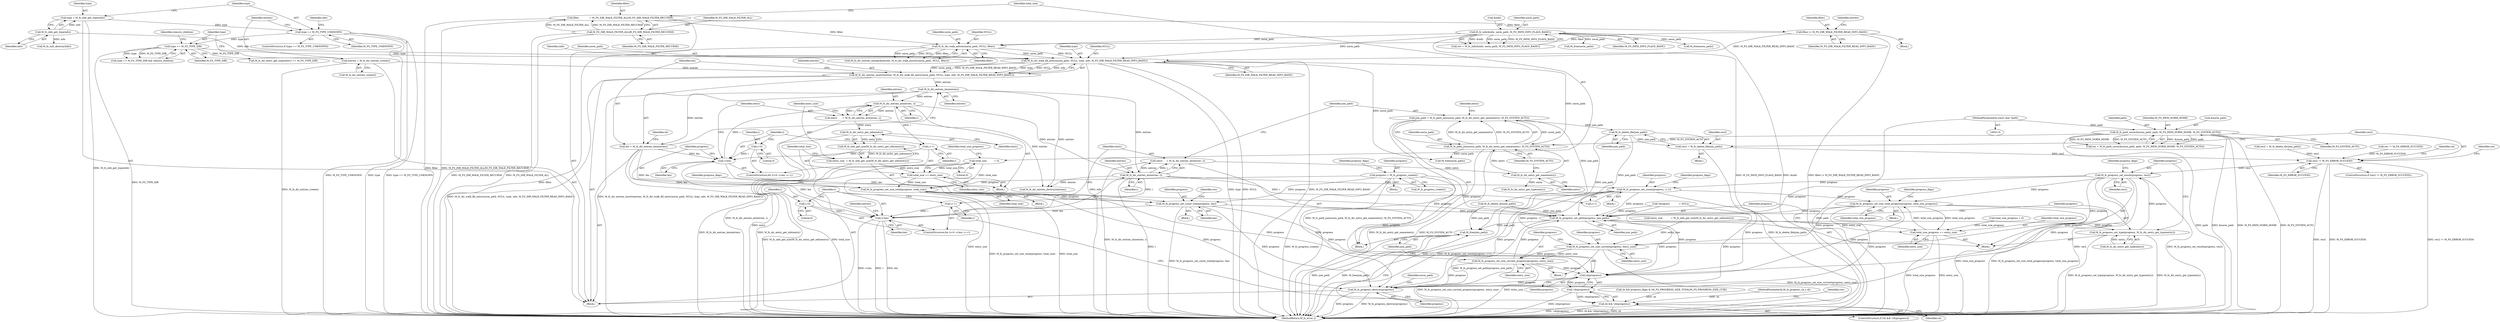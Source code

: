 digraph "0_mstdlib_db124b8f607dd0a40a9aef2d4d468fad433522a7_2@API" {
"1000327" [label="(Call,M_fs_delete_file(join_path))"];
"1000306" [label="(Call,join_path = M_fs_path_join(norm_path, M_fs_dir_entry_get_name(entry), M_FS_SYSTEM_AUTO))"];
"1000308" [label="(Call,M_fs_path_join(norm_path, M_fs_dir_entry_get_name(entry), M_FS_SYSTEM_AUTO))"];
"1000233" [label="(Call,M_fs_dir_walk_fill_entry(norm_path, NULL, type, info, M_FS_DIR_WALK_FILTER_READ_INFO_BASIC))"];
"1000227" [label="(Call,M_fs_dir_walk_entries(norm_path, NULL, filter))"];
"1000173" [label="(Call,M_fs_info(&info, norm_path, M_FS_PATH_INFO_FLAGS_BASIC))"];
"1000221" [label="(Call,filter |= M_FS_DIR_WALK_FILTER_READ_INFO_BASIC)"];
"1000135" [label="(Call,filter              = M_FS_DIR_WALK_FILTER_ALL|M_FS_DIR_WALK_FILTER_RECURSE)"];
"1000137" [label="(Call,M_FS_DIR_WALK_FILTER_ALL|M_FS_DIR_WALK_FILTER_RECURSE)"];
"1000207" [label="(Call,type == M_FS_TYPE_DIR)"];
"1000192" [label="(Call,type == M_FS_TYPE_UNKNOWN)"];
"1000187" [label="(Call,type = M_fs_info_get_type(info))"];
"1000189" [label="(Call,M_fs_info_get_type(info))"];
"1000310" [label="(Call,M_fs_dir_entry_get_name(entry))"];
"1000301" [label="(Call,entry     = M_fs_dir_entries_at(entries, i))"];
"1000303" [label="(Call,M_fs_dir_entries_at(entries, i))"];
"1000266" [label="(Call,M_fs_dir_entries_at(entries, i))"];
"1000241" [label="(Call,M_fs_dir_entries_len(entries))"];
"1000231" [label="(Call,M_fs_dir_entries_insert(entries, M_fs_dir_walk_fill_entry(norm_path, NULL, type, info, M_FS_DIR_WALK_FILTER_READ_INFO_BASIC)))"];
"1000202" [label="(Call,entries = M_fs_dir_entries_create())"];
"1000258" [label="(Call,i<len)"];
"1000261" [label="(Call,i++)"];
"1000255" [label="(Call,i=0)"];
"1000239" [label="(Call,len = M_fs_dir_entries_len(entries))"];
"1000295" [label="(Call,i<len)"];
"1000292" [label="(Call,i=0)"];
"1000298" [label="(Call,i++)"];
"1000285" [label="(Call,M_fs_progress_set_count_total(progress, len))"];
"1000277" [label="(Call,M_fs_progress_set_size_total(progress, total_size))"];
"1000246" [label="(Call,progress = M_fs_progress_create())"];
"1000274" [label="(Call,total_size += entry_size)"];
"1000269" [label="(Call,entry_size  = M_fs_info_get_size(M_fs_dir_entry_get_info(entry)))"];
"1000271" [label="(Call,M_fs_info_get_size(M_fs_dir_entry_get_info(entry)))"];
"1000272" [label="(Call,M_fs_dir_entry_get_info(entry))"];
"1000264" [label="(Call,entry       = M_fs_dir_entries_at(entries, i))"];
"1000146" [label="(Call,total_size          = 0)"];
"1000156" [label="(Call,M_fs_path_norm(&norm_path, path, M_FS_PATH_NORM_HOME, M_FS_SYSTEM_AUTO))"];
"1000120" [label="(MethodParameterIn,const char *path)"];
"1000325" [label="(Call,res2 = M_fs_delete_file(join_path))"];
"1000330" [label="(Call,res2 != M_FS_ERROR_SUCCESS)"];
"1000355" [label="(Call,M_fs_progress_set_result(progress, res2))"];
"1000348" [label="(Call,M_fs_progress_set_path(progress, join_path))"];
"1000351" [label="(Call,M_fs_progress_set_type(progress, M_fs_dir_entry_get_type(entry)))"];
"1000387" [label="(Call,M_free(join_path))"];
"1000363" [label="(Call,M_fs_progress_set_count(progress, i+1))"];
"1000373" [label="(Call,M_fs_progress_set_size_total_progess(progress, total_size_progress))"];
"1000345" [label="(Call,total_size_progress += entry_size)"];
"1000381" [label="(Call,M_fs_progress_set_size_current(progress, entry_size))"];
"1000384" [label="(Call,M_fs_progress_set_size_current_progress(progress, entry_size))"];
"1000393" [label="(Call,cb(progress))"];
"1000392" [label="(Call,!cb(progress))"];
"1000390" [label="(Call,cb && !cb(progress))"];
"1000402" [label="(Call,M_fs_progress_destroy(progress))"];
"1000135" [label="(Call,filter              = M_FS_DIR_WALK_FILTER_ALL|M_FS_DIR_WALK_FILTER_RECURSE)"];
"1000263" [label="(Block,)"];
"1000274" [label="(Call,total_size += entry_size)"];
"1000150" [label="(Call,total_size_progress = 0)"];
"1000357" [label="(Identifier,res2)"];
"1000156" [label="(Call,M_fs_path_norm(&norm_path, path, M_FS_PATH_NORM_HOME, M_FS_SYSTEM_AUTO))"];
"1000245" [label="(Block,)"];
"1000191" [label="(ControlStructure,if (type == M_FS_TYPE_UNKNOWN))"];
"1000272" [label="(Call,M_fs_dir_entry_get_info(entry))"];
"1000393" [label="(Call,cb(progress))"];
"1000161" [label="(Identifier,M_FS_SYSTEM_AUTO)"];
"1000384" [label="(Call,M_fs_progress_set_size_current_progress(progress, entry_size))"];
"1000378" [label="(Identifier,progress_flags)"];
"1000392" [label="(Call,!cb(progress))"];
"1000257" [label="(Literal,0)"];
"1000303" [label="(Call,M_fs_dir_entries_at(entries, i))"];
"1000213" [label="(Call,cb && progress_flags & (M_FS_PROGRESS_SIZE_TOTAL|M_FS_PROGRESS_SIZE_CUR))"];
"1000176" [label="(Identifier,norm_path)"];
"1000360" [label="(Identifier,progress_flags)"];
"1000232" [label="(Identifier,entries)"];
"1000266" [label="(Call,M_fs_dir_entries_at(entries, i))"];
"1000179" [label="(Call,res != M_FS_ERROR_SUCCESS)"];
"1000394" [label="(Identifier,progress)"];
"1000297" [label="(Identifier,len)"];
"1000192" [label="(Call,type == M_FS_TYPE_UNKNOWN)"];
"1000229" [label="(Identifier,NULL)"];
"1000291" [label="(ControlStructure,for (i=0; i<len; i++))"];
"1000292" [label="(Call,i=0)"];
"1000275" [label="(Identifier,total_size)"];
"1000154" [label="(Call,res = M_fs_path_norm(&norm_path, path, M_FS_PATH_NORM_HOME, M_FS_SYSTEM_AUTO))"];
"1000254" [label="(ControlStructure,for (i=0; i<len; i++))"];
"1000345" [label="(Call,total_size_progress += entry_size)"];
"1000196" [label="(Call,M_fs_info_destroy(info))"];
"1000304" [label="(Identifier,entries)"];
"1000391" [label="(Identifier,cb)"];
"1000390" [label="(Call,cb && !cb(progress))"];
"1000239" [label="(Call,len = M_fs_dir_entries_len(entries))"];
"1000312" [label="(Identifier,M_FS_SYSTEM_AUTO)"];
"1000230" [label="(Identifier,filter)"];
"1000282" [label="(Identifier,progress_flags)"];
"1000270" [label="(Identifier,entry_size)"];
"1000278" [label="(Identifier,progress)"];
"1000222" [label="(Identifier,filter)"];
"1000349" [label="(Identifier,progress)"];
"1000327" [label="(Call,M_fs_delete_file(join_path))"];
"1000147" [label="(Identifier,total_size)"];
"1000183" [label="(Call,M_free(norm_path))"];
"1000356" [label="(Identifier,progress)"];
"1000380" [label="(Block,)"];
"1000228" [label="(Identifier,norm_path)"];
"1000306" [label="(Call,join_path = M_fs_path_join(norm_path, M_fs_dir_entry_get_name(entry), M_FS_SYSTEM_AUTO))"];
"1000293" [label="(Identifier,i)"];
"1000300" [label="(Block,)"];
"1000374" [label="(Identifier,progress)"];
"1000382" [label="(Identifier,progress)"];
"1000340" [label="(Call,entry_size           = M_fs_info_get_size(M_fs_dir_entry_get_info(entry)))"];
"1000373" [label="(Call,M_fs_progress_set_size_total_progess(progress, total_size_progress))"];
"1000261" [label="(Call,i++)"];
"1000294" [label="(Literal,0)"];
"1000177" [label="(Identifier,M_FS_PATH_INFO_FLAGS_BASIC)"];
"1000328" [label="(Identifier,join_path)"];
"1000277" [label="(Call,M_fs_progress_set_size_total(progress, total_size))"];
"1000286" [label="(Identifier,progress)"];
"1000203" [label="(Identifier,entries)"];
"1000148" [label="(Literal,0)"];
"1000339" [label="(Block,)"];
"1000236" [label="(Identifier,type)"];
"1000309" [label="(Identifier,norm_path)"];
"1000299" [label="(Identifier,i)"];
"1000364" [label="(Identifier,progress)"];
"1000329" [label="(ControlStructure,if (res2 != M_FS_ERROR_SUCCESS))"];
"1000131" [label="(Call,*progress            = NULL)"];
"1000174" [label="(Call,&info)"];
"1000363" [label="(Call,M_fs_progress_set_count(progress, i+1))"];
"1000260" [label="(Identifier,len)"];
"1000350" [label="(Identifier,join_path)"];
"1000307" [label="(Identifier,join_path)"];
"1000190" [label="(Identifier,info)"];
"1000381" [label="(Call,M_fs_progress_set_size_current(progress, entry_size))"];
"1000385" [label="(Identifier,progress)"];
"1000346" [label="(Identifier,total_size_progress)"];
"1000233" [label="(Call,M_fs_dir_walk_fill_entry(norm_path, NULL, type, info, M_FS_DIR_WALK_FILTER_READ_INFO_BASIC))"];
"1000284" [label="(Block,)"];
"1000375" [label="(Identifier,total_size_progress)"];
"1000151" [label="(Identifier,total_size_progress)"];
"1000287" [label="(Identifier,len)"];
"1000259" [label="(Identifier,i)"];
"1000221" [label="(Call,filter |= M_FS_DIR_WALK_FILTER_READ_INFO_BASIC)"];
"1000139" [label="(Identifier,M_FS_DIR_WALK_FILTER_RECURSE)"];
"1000207" [label="(Call,type == M_FS_TYPE_DIR)"];
"1000235" [label="(Identifier,NULL)"];
"1000244" [label="(Identifier,cb)"];
"1000237" [label="(Identifier,info)"];
"1000267" [label="(Identifier,entries)"];
"1000332" [label="(Identifier,M_FS_ERROR_SUCCESS)"];
"1000298" [label="(Call,i++)"];
"1000231" [label="(Call,M_fs_dir_entries_insert(entries, M_fs_dir_walk_fill_entry(norm_path, NULL, type, info, M_FS_DIR_WALK_FILTER_READ_INFO_BASIC)))"];
"1000387" [label="(Call,M_free(join_path))"];
"1000251" [label="(Identifier,progress_flags)"];
"1000160" [label="(Identifier,M_FS_PATH_NORM_HOME)"];
"1000268" [label="(Identifier,i)"];
"1000240" [label="(Identifier,len)"];
"1000224" [label="(Call,M_fs_dir_entries_merge(&entries, M_fs_dir_walk_entries(norm_path, NULL, filter)))"];
"1000157" [label="(Call,&norm_path)"];
"1000401" [label="(Identifier,entries)"];
"1000324" [label="(Block,)"];
"1000403" [label="(Identifier,progress)"];
"1000138" [label="(Identifier,M_FS_DIR_WALK_FILTER_ALL)"];
"1000295" [label="(Call,i<len)"];
"1000352" [label="(Identifier,progress)"];
"1000370" [label="(Identifier,progress_flags)"];
"1000302" [label="(Identifier,entry)"];
"1000311" [label="(Identifier,entry)"];
"1000187" [label="(Call,type = M_fs_info_get_type(info))"];
"1000315" [label="(Call,M_fs_dir_entry_get_type(entry))"];
"1000279" [label="(Identifier,total_size)"];
"1000122" [label="(MethodParameterIn,M_fs_progress_cb_t cb)"];
"1000189" [label="(Call,M_fs_info_get_type(info))"];
"1000247" [label="(Identifier,progress)"];
"1000136" [label="(Identifier,filter)"];
"1000209" [label="(Identifier,M_FS_TYPE_DIR)"];
"1000256" [label="(Identifier,i)"];
"1000296" [label="(Identifier,i)"];
"1000188" [label="(Identifier,type)"];
"1000314" [label="(Call,M_fs_dir_entry_get_type(entry) == M_FS_TYPE_DIR)"];
"1000264" [label="(Call,entry       = M_fs_dir_entries_at(entries, i))"];
"1000330" [label="(Call,res2 != M_FS_ERROR_SUCCESS)"];
"1000338" [label="(Identifier,cb)"];
"1000348" [label="(Call,M_fs_progress_set_path(progress, join_path))"];
"1000206" [label="(Call,type == M_FS_TYPE_DIR && remove_children)"];
"1000159" [label="(Identifier,path)"];
"1000310" [label="(Call,M_fs_dir_entry_get_name(entry))"];
"1000220" [label="(Block,)"];
"1000325" [label="(Call,res2 = M_fs_delete_file(join_path))"];
"1000223" [label="(Identifier,M_FS_DIR_WALK_FILTER_READ_INFO_BASIC)"];
"1000253" [label="(Block,)"];
"1000120" [label="(MethodParameterIn,const char *path)"];
"1000137" [label="(Call,M_FS_DIR_WALK_FILTER_ALL|M_FS_DIR_WALK_FILTER_RECURSE)"];
"1000351" [label="(Call,M_fs_progress_set_type(progress, M_fs_dir_entry_get_type(entry)))"];
"1000234" [label="(Identifier,norm_path)"];
"1000124" [label="(Block,)"];
"1000202" [label="(Call,entries = M_fs_dir_entries_create())"];
"1000248" [label="(Call,M_fs_progress_create())"];
"1000388" [label="(Identifier,join_path)"];
"1000246" [label="(Call,progress = M_fs_progress_create())"];
"1000198" [label="(Call,M_free(norm_path))"];
"1000197" [label="(Identifier,info)"];
"1000269" [label="(Call,entry_size  = M_fs_info_get_size(M_fs_dir_entry_get_info(entry)))"];
"1000273" [label="(Identifier,entry)"];
"1000397" [label="(Identifier,res)"];
"1000146" [label="(Call,total_size          = 0)"];
"1000326" [label="(Identifier,res2)"];
"1000331" [label="(Identifier,res2)"];
"1000386" [label="(Identifier,entry_size)"];
"1000265" [label="(Identifier,entry)"];
"1000365" [label="(Call,i+1)"];
"1000194" [label="(Identifier,M_FS_TYPE_UNKNOWN)"];
"1000271" [label="(Call,M_fs_info_get_size(M_fs_dir_entry_get_info(entry)))"];
"1000204" [label="(Call,M_fs_dir_entries_create())"];
"1000402" [label="(Call,M_fs_progress_destroy(progress))"];
"1000242" [label="(Identifier,entries)"];
"1000383" [label="(Identifier,entry_size)"];
"1000262" [label="(Identifier,i)"];
"1000210" [label="(Identifier,remove_children)"];
"1000258" [label="(Call,i<len)"];
"1000389" [label="(ControlStructure,if (cb && !cb(progress)))"];
"1000305" [label="(Identifier,i)"];
"1000289" [label="(Identifier,res)"];
"1000372" [label="(Block,)"];
"1000404" [label="(Call,M_free(norm_path))"];
"1000173" [label="(Call,M_fs_info(&info, norm_path, M_FS_PATH_INFO_FLAGS_BASIC))"];
"1000301" [label="(Call,entry     = M_fs_dir_entries_at(entries, i))"];
"1000241" [label="(Call,M_fs_dir_entries_len(entries))"];
"1000208" [label="(Identifier,type)"];
"1000238" [label="(Identifier,M_FS_DIR_WALK_FILTER_READ_INFO_BASIC)"];
"1000308" [label="(Call,M_fs_path_join(norm_path, M_fs_dir_entry_get_name(entry), M_FS_SYSTEM_AUTO))"];
"1000408" [label="(MethodReturn,M_fs_error_t)"];
"1000227" [label="(Call,M_fs_dir_walk_entries(norm_path, NULL, filter))"];
"1000400" [label="(Call,M_fs_dir_entries_destroy(entries))"];
"1000335" [label="(Identifier,res)"];
"1000355" [label="(Call,M_fs_progress_set_result(progress, res2))"];
"1000347" [label="(Identifier,entry_size)"];
"1000193" [label="(Identifier,type)"];
"1000316" [label="(Identifier,entry)"];
"1000321" [label="(Call,M_fs_delete_dir(join_path))"];
"1000285" [label="(Call,M_fs_progress_set_count_total(progress, len))"];
"1000319" [label="(Call,res2 = M_fs_delete_dir(join_path))"];
"1000353" [label="(Call,M_fs_dir_entry_get_type(entry))"];
"1000276" [label="(Identifier,entry_size)"];
"1000226" [label="(Identifier,entries)"];
"1000171" [label="(Call,res = M_fs_info(&info, norm_path, M_FS_PATH_INFO_FLAGS_BASIC))"];
"1000362" [label="(Block,)"];
"1000255" [label="(Call,i=0)"];
"1000405" [label="(Identifier,norm_path)"];
"1000327" -> "1000325"  [label="AST: "];
"1000327" -> "1000328"  [label="CFG: "];
"1000328" -> "1000327"  [label="AST: "];
"1000325" -> "1000327"  [label="CFG: "];
"1000327" -> "1000325"  [label="DDG: join_path"];
"1000306" -> "1000327"  [label="DDG: join_path"];
"1000327" -> "1000348"  [label="DDG: join_path"];
"1000327" -> "1000387"  [label="DDG: join_path"];
"1000306" -> "1000300"  [label="AST: "];
"1000306" -> "1000308"  [label="CFG: "];
"1000307" -> "1000306"  [label="AST: "];
"1000308" -> "1000306"  [label="AST: "];
"1000316" -> "1000306"  [label="CFG: "];
"1000306" -> "1000408"  [label="DDG: M_fs_path_join(norm_path, M_fs_dir_entry_get_name(entry), M_FS_SYSTEM_AUTO)"];
"1000308" -> "1000306"  [label="DDG: norm_path"];
"1000308" -> "1000306"  [label="DDG: M_fs_dir_entry_get_name(entry)"];
"1000308" -> "1000306"  [label="DDG: M_FS_SYSTEM_AUTO"];
"1000306" -> "1000321"  [label="DDG: join_path"];
"1000308" -> "1000312"  [label="CFG: "];
"1000309" -> "1000308"  [label="AST: "];
"1000310" -> "1000308"  [label="AST: "];
"1000312" -> "1000308"  [label="AST: "];
"1000308" -> "1000408"  [label="DDG: M_fs_dir_entry_get_name(entry)"];
"1000308" -> "1000408"  [label="DDG: M_FS_SYSTEM_AUTO"];
"1000233" -> "1000308"  [label="DDG: norm_path"];
"1000310" -> "1000308"  [label="DDG: entry"];
"1000156" -> "1000308"  [label="DDG: M_FS_SYSTEM_AUTO"];
"1000308" -> "1000404"  [label="DDG: norm_path"];
"1000233" -> "1000231"  [label="AST: "];
"1000233" -> "1000238"  [label="CFG: "];
"1000234" -> "1000233"  [label="AST: "];
"1000235" -> "1000233"  [label="AST: "];
"1000236" -> "1000233"  [label="AST: "];
"1000237" -> "1000233"  [label="AST: "];
"1000238" -> "1000233"  [label="AST: "];
"1000231" -> "1000233"  [label="CFG: "];
"1000233" -> "1000408"  [label="DDG: info"];
"1000233" -> "1000408"  [label="DDG: type"];
"1000233" -> "1000408"  [label="DDG: NULL"];
"1000233" -> "1000408"  [label="DDG: M_FS_DIR_WALK_FILTER_READ_INFO_BASIC"];
"1000233" -> "1000231"  [label="DDG: norm_path"];
"1000233" -> "1000231"  [label="DDG: M_FS_DIR_WALK_FILTER_READ_INFO_BASIC"];
"1000233" -> "1000231"  [label="DDG: type"];
"1000233" -> "1000231"  [label="DDG: NULL"];
"1000233" -> "1000231"  [label="DDG: info"];
"1000227" -> "1000233"  [label="DDG: norm_path"];
"1000227" -> "1000233"  [label="DDG: NULL"];
"1000173" -> "1000233"  [label="DDG: norm_path"];
"1000207" -> "1000233"  [label="DDG: type"];
"1000189" -> "1000233"  [label="DDG: info"];
"1000221" -> "1000233"  [label="DDG: M_FS_DIR_WALK_FILTER_READ_INFO_BASIC"];
"1000233" -> "1000404"  [label="DDG: norm_path"];
"1000227" -> "1000224"  [label="AST: "];
"1000227" -> "1000230"  [label="CFG: "];
"1000228" -> "1000227"  [label="AST: "];
"1000229" -> "1000227"  [label="AST: "];
"1000230" -> "1000227"  [label="AST: "];
"1000224" -> "1000227"  [label="CFG: "];
"1000227" -> "1000408"  [label="DDG: filter"];
"1000227" -> "1000224"  [label="DDG: norm_path"];
"1000227" -> "1000224"  [label="DDG: NULL"];
"1000227" -> "1000224"  [label="DDG: filter"];
"1000173" -> "1000227"  [label="DDG: norm_path"];
"1000221" -> "1000227"  [label="DDG: filter"];
"1000135" -> "1000227"  [label="DDG: filter"];
"1000173" -> "1000171"  [label="AST: "];
"1000173" -> "1000177"  [label="CFG: "];
"1000174" -> "1000173"  [label="AST: "];
"1000176" -> "1000173"  [label="AST: "];
"1000177" -> "1000173"  [label="AST: "];
"1000171" -> "1000173"  [label="CFG: "];
"1000173" -> "1000408"  [label="DDG: M_FS_PATH_INFO_FLAGS_BASIC"];
"1000173" -> "1000408"  [label="DDG: &info"];
"1000173" -> "1000171"  [label="DDG: &info"];
"1000173" -> "1000171"  [label="DDG: norm_path"];
"1000173" -> "1000171"  [label="DDG: M_FS_PATH_INFO_FLAGS_BASIC"];
"1000173" -> "1000183"  [label="DDG: norm_path"];
"1000173" -> "1000198"  [label="DDG: norm_path"];
"1000221" -> "1000220"  [label="AST: "];
"1000221" -> "1000223"  [label="CFG: "];
"1000222" -> "1000221"  [label="AST: "];
"1000223" -> "1000221"  [label="AST: "];
"1000226" -> "1000221"  [label="CFG: "];
"1000221" -> "1000408"  [label="DDG: filter |= M_FS_DIR_WALK_FILTER_READ_INFO_BASIC"];
"1000135" -> "1000221"  [label="DDG: filter"];
"1000135" -> "1000124"  [label="AST: "];
"1000135" -> "1000137"  [label="CFG: "];
"1000136" -> "1000135"  [label="AST: "];
"1000137" -> "1000135"  [label="AST: "];
"1000147" -> "1000135"  [label="CFG: "];
"1000135" -> "1000408"  [label="DDG: filter"];
"1000135" -> "1000408"  [label="DDG: M_FS_DIR_WALK_FILTER_ALL|M_FS_DIR_WALK_FILTER_RECURSE"];
"1000137" -> "1000135"  [label="DDG: M_FS_DIR_WALK_FILTER_ALL"];
"1000137" -> "1000135"  [label="DDG: M_FS_DIR_WALK_FILTER_RECURSE"];
"1000137" -> "1000139"  [label="CFG: "];
"1000138" -> "1000137"  [label="AST: "];
"1000139" -> "1000137"  [label="AST: "];
"1000137" -> "1000408"  [label="DDG: M_FS_DIR_WALK_FILTER_RECURSE"];
"1000137" -> "1000408"  [label="DDG: M_FS_DIR_WALK_FILTER_ALL"];
"1000207" -> "1000206"  [label="AST: "];
"1000207" -> "1000209"  [label="CFG: "];
"1000208" -> "1000207"  [label="AST: "];
"1000209" -> "1000207"  [label="AST: "];
"1000210" -> "1000207"  [label="CFG: "];
"1000206" -> "1000207"  [label="CFG: "];
"1000207" -> "1000408"  [label="DDG: M_FS_TYPE_DIR"];
"1000207" -> "1000206"  [label="DDG: type"];
"1000207" -> "1000206"  [label="DDG: M_FS_TYPE_DIR"];
"1000192" -> "1000207"  [label="DDG: type"];
"1000207" -> "1000314"  [label="DDG: M_FS_TYPE_DIR"];
"1000192" -> "1000191"  [label="AST: "];
"1000192" -> "1000194"  [label="CFG: "];
"1000193" -> "1000192"  [label="AST: "];
"1000194" -> "1000192"  [label="AST: "];
"1000197" -> "1000192"  [label="CFG: "];
"1000203" -> "1000192"  [label="CFG: "];
"1000192" -> "1000408"  [label="DDG: M_FS_TYPE_UNKNOWN"];
"1000192" -> "1000408"  [label="DDG: type"];
"1000192" -> "1000408"  [label="DDG: type == M_FS_TYPE_UNKNOWN"];
"1000187" -> "1000192"  [label="DDG: type"];
"1000187" -> "1000124"  [label="AST: "];
"1000187" -> "1000189"  [label="CFG: "];
"1000188" -> "1000187"  [label="AST: "];
"1000189" -> "1000187"  [label="AST: "];
"1000193" -> "1000187"  [label="CFG: "];
"1000187" -> "1000408"  [label="DDG: M_fs_info_get_type(info)"];
"1000189" -> "1000187"  [label="DDG: info"];
"1000189" -> "1000190"  [label="CFG: "];
"1000190" -> "1000189"  [label="AST: "];
"1000189" -> "1000196"  [label="DDG: info"];
"1000310" -> "1000311"  [label="CFG: "];
"1000311" -> "1000310"  [label="AST: "];
"1000312" -> "1000310"  [label="CFG: "];
"1000301" -> "1000310"  [label="DDG: entry"];
"1000310" -> "1000315"  [label="DDG: entry"];
"1000301" -> "1000300"  [label="AST: "];
"1000301" -> "1000303"  [label="CFG: "];
"1000302" -> "1000301"  [label="AST: "];
"1000303" -> "1000301"  [label="AST: "];
"1000307" -> "1000301"  [label="CFG: "];
"1000301" -> "1000408"  [label="DDG: M_fs_dir_entries_at(entries, i)"];
"1000303" -> "1000301"  [label="DDG: entries"];
"1000303" -> "1000301"  [label="DDG: i"];
"1000303" -> "1000305"  [label="CFG: "];
"1000304" -> "1000303"  [label="AST: "];
"1000305" -> "1000303"  [label="AST: "];
"1000303" -> "1000408"  [label="DDG: i"];
"1000303" -> "1000298"  [label="DDG: i"];
"1000266" -> "1000303"  [label="DDG: entries"];
"1000241" -> "1000303"  [label="DDG: entries"];
"1000295" -> "1000303"  [label="DDG: i"];
"1000303" -> "1000363"  [label="DDG: i"];
"1000303" -> "1000365"  [label="DDG: i"];
"1000303" -> "1000400"  [label="DDG: entries"];
"1000266" -> "1000264"  [label="AST: "];
"1000266" -> "1000268"  [label="CFG: "];
"1000267" -> "1000266"  [label="AST: "];
"1000268" -> "1000266"  [label="AST: "];
"1000264" -> "1000266"  [label="CFG: "];
"1000266" -> "1000261"  [label="DDG: i"];
"1000266" -> "1000264"  [label="DDG: entries"];
"1000266" -> "1000264"  [label="DDG: i"];
"1000241" -> "1000266"  [label="DDG: entries"];
"1000258" -> "1000266"  [label="DDG: i"];
"1000266" -> "1000400"  [label="DDG: entries"];
"1000241" -> "1000239"  [label="AST: "];
"1000241" -> "1000242"  [label="CFG: "];
"1000242" -> "1000241"  [label="AST: "];
"1000239" -> "1000241"  [label="CFG: "];
"1000241" -> "1000239"  [label="DDG: entries"];
"1000231" -> "1000241"  [label="DDG: entries"];
"1000241" -> "1000400"  [label="DDG: entries"];
"1000231" -> "1000124"  [label="AST: "];
"1000232" -> "1000231"  [label="AST: "];
"1000240" -> "1000231"  [label="CFG: "];
"1000231" -> "1000408"  [label="DDG: M_fs_dir_walk_fill_entry(norm_path, NULL, type, info, M_FS_DIR_WALK_FILTER_READ_INFO_BASIC)"];
"1000231" -> "1000408"  [label="DDG: M_fs_dir_entries_insert(entries, M_fs_dir_walk_fill_entry(norm_path, NULL, type, info, M_FS_DIR_WALK_FILTER_READ_INFO_BASIC))"];
"1000202" -> "1000231"  [label="DDG: entries"];
"1000202" -> "1000124"  [label="AST: "];
"1000202" -> "1000204"  [label="CFG: "];
"1000203" -> "1000202"  [label="AST: "];
"1000204" -> "1000202"  [label="AST: "];
"1000208" -> "1000202"  [label="CFG: "];
"1000202" -> "1000408"  [label="DDG: M_fs_dir_entries_create()"];
"1000258" -> "1000254"  [label="AST: "];
"1000258" -> "1000260"  [label="CFG: "];
"1000259" -> "1000258"  [label="AST: "];
"1000260" -> "1000258"  [label="AST: "];
"1000265" -> "1000258"  [label="CFG: "];
"1000278" -> "1000258"  [label="CFG: "];
"1000261" -> "1000258"  [label="DDG: i"];
"1000255" -> "1000258"  [label="DDG: i"];
"1000239" -> "1000258"  [label="DDG: len"];
"1000258" -> "1000285"  [label="DDG: len"];
"1000258" -> "1000295"  [label="DDG: len"];
"1000261" -> "1000254"  [label="AST: "];
"1000261" -> "1000262"  [label="CFG: "];
"1000262" -> "1000261"  [label="AST: "];
"1000259" -> "1000261"  [label="CFG: "];
"1000255" -> "1000254"  [label="AST: "];
"1000255" -> "1000257"  [label="CFG: "];
"1000256" -> "1000255"  [label="AST: "];
"1000257" -> "1000255"  [label="AST: "];
"1000259" -> "1000255"  [label="CFG: "];
"1000239" -> "1000124"  [label="AST: "];
"1000240" -> "1000239"  [label="AST: "];
"1000244" -> "1000239"  [label="CFG: "];
"1000239" -> "1000408"  [label="DDG: M_fs_dir_entries_len(entries)"];
"1000239" -> "1000285"  [label="DDG: len"];
"1000239" -> "1000295"  [label="DDG: len"];
"1000295" -> "1000291"  [label="AST: "];
"1000295" -> "1000297"  [label="CFG: "];
"1000296" -> "1000295"  [label="AST: "];
"1000297" -> "1000295"  [label="AST: "];
"1000302" -> "1000295"  [label="CFG: "];
"1000401" -> "1000295"  [label="CFG: "];
"1000295" -> "1000408"  [label="DDG: i"];
"1000295" -> "1000408"  [label="DDG: len"];
"1000295" -> "1000408"  [label="DDG: i<len"];
"1000292" -> "1000295"  [label="DDG: i"];
"1000298" -> "1000295"  [label="DDG: i"];
"1000285" -> "1000295"  [label="DDG: len"];
"1000292" -> "1000291"  [label="AST: "];
"1000292" -> "1000294"  [label="CFG: "];
"1000293" -> "1000292"  [label="AST: "];
"1000294" -> "1000292"  [label="AST: "];
"1000296" -> "1000292"  [label="CFG: "];
"1000298" -> "1000291"  [label="AST: "];
"1000298" -> "1000299"  [label="CFG: "];
"1000299" -> "1000298"  [label="AST: "];
"1000296" -> "1000298"  [label="CFG: "];
"1000285" -> "1000284"  [label="AST: "];
"1000285" -> "1000287"  [label="CFG: "];
"1000286" -> "1000285"  [label="AST: "];
"1000287" -> "1000285"  [label="AST: "];
"1000289" -> "1000285"  [label="CFG: "];
"1000285" -> "1000408"  [label="DDG: M_fs_progress_set_count_total(progress, len)"];
"1000277" -> "1000285"  [label="DDG: progress"];
"1000246" -> "1000285"  [label="DDG: progress"];
"1000285" -> "1000348"  [label="DDG: progress"];
"1000285" -> "1000393"  [label="DDG: progress"];
"1000285" -> "1000402"  [label="DDG: progress"];
"1000277" -> "1000253"  [label="AST: "];
"1000277" -> "1000279"  [label="CFG: "];
"1000278" -> "1000277"  [label="AST: "];
"1000279" -> "1000277"  [label="AST: "];
"1000282" -> "1000277"  [label="CFG: "];
"1000277" -> "1000408"  [label="DDG: M_fs_progress_set_size_total(progress, total_size)"];
"1000277" -> "1000408"  [label="DDG: total_size"];
"1000246" -> "1000277"  [label="DDG: progress"];
"1000274" -> "1000277"  [label="DDG: total_size"];
"1000146" -> "1000277"  [label="DDG: total_size"];
"1000277" -> "1000348"  [label="DDG: progress"];
"1000277" -> "1000393"  [label="DDG: progress"];
"1000277" -> "1000402"  [label="DDG: progress"];
"1000246" -> "1000245"  [label="AST: "];
"1000246" -> "1000248"  [label="CFG: "];
"1000247" -> "1000246"  [label="AST: "];
"1000248" -> "1000246"  [label="AST: "];
"1000251" -> "1000246"  [label="CFG: "];
"1000246" -> "1000408"  [label="DDG: M_fs_progress_create()"];
"1000246" -> "1000348"  [label="DDG: progress"];
"1000246" -> "1000393"  [label="DDG: progress"];
"1000246" -> "1000402"  [label="DDG: progress"];
"1000274" -> "1000263"  [label="AST: "];
"1000274" -> "1000276"  [label="CFG: "];
"1000275" -> "1000274"  [label="AST: "];
"1000276" -> "1000274"  [label="AST: "];
"1000262" -> "1000274"  [label="CFG: "];
"1000274" -> "1000408"  [label="DDG: entry_size"];
"1000269" -> "1000274"  [label="DDG: entry_size"];
"1000146" -> "1000274"  [label="DDG: total_size"];
"1000269" -> "1000263"  [label="AST: "];
"1000269" -> "1000271"  [label="CFG: "];
"1000270" -> "1000269"  [label="AST: "];
"1000271" -> "1000269"  [label="AST: "];
"1000275" -> "1000269"  [label="CFG: "];
"1000269" -> "1000408"  [label="DDG: M_fs_info_get_size(M_fs_dir_entry_get_info(entry))"];
"1000271" -> "1000269"  [label="DDG: M_fs_dir_entry_get_info(entry)"];
"1000271" -> "1000272"  [label="CFG: "];
"1000272" -> "1000271"  [label="AST: "];
"1000271" -> "1000408"  [label="DDG: M_fs_dir_entry_get_info(entry)"];
"1000272" -> "1000271"  [label="DDG: entry"];
"1000272" -> "1000273"  [label="CFG: "];
"1000273" -> "1000272"  [label="AST: "];
"1000272" -> "1000408"  [label="DDG: entry"];
"1000264" -> "1000272"  [label="DDG: entry"];
"1000264" -> "1000263"  [label="AST: "];
"1000265" -> "1000264"  [label="AST: "];
"1000270" -> "1000264"  [label="CFG: "];
"1000264" -> "1000408"  [label="DDG: M_fs_dir_entries_at(entries, i)"];
"1000146" -> "1000124"  [label="AST: "];
"1000146" -> "1000148"  [label="CFG: "];
"1000147" -> "1000146"  [label="AST: "];
"1000148" -> "1000146"  [label="AST: "];
"1000151" -> "1000146"  [label="CFG: "];
"1000146" -> "1000408"  [label="DDG: total_size"];
"1000156" -> "1000154"  [label="AST: "];
"1000156" -> "1000161"  [label="CFG: "];
"1000157" -> "1000156"  [label="AST: "];
"1000159" -> "1000156"  [label="AST: "];
"1000160" -> "1000156"  [label="AST: "];
"1000161" -> "1000156"  [label="AST: "];
"1000154" -> "1000156"  [label="CFG: "];
"1000156" -> "1000408"  [label="DDG: path"];
"1000156" -> "1000408"  [label="DDG: &norm_path"];
"1000156" -> "1000408"  [label="DDG: M_FS_PATH_NORM_HOME"];
"1000156" -> "1000408"  [label="DDG: M_FS_SYSTEM_AUTO"];
"1000156" -> "1000154"  [label="DDG: &norm_path"];
"1000156" -> "1000154"  [label="DDG: path"];
"1000156" -> "1000154"  [label="DDG: M_FS_PATH_NORM_HOME"];
"1000156" -> "1000154"  [label="DDG: M_FS_SYSTEM_AUTO"];
"1000120" -> "1000156"  [label="DDG: path"];
"1000120" -> "1000119"  [label="AST: "];
"1000120" -> "1000408"  [label="DDG: path"];
"1000325" -> "1000324"  [label="AST: "];
"1000326" -> "1000325"  [label="AST: "];
"1000331" -> "1000325"  [label="CFG: "];
"1000325" -> "1000408"  [label="DDG: M_fs_delete_file(join_path)"];
"1000325" -> "1000330"  [label="DDG: res2"];
"1000330" -> "1000329"  [label="AST: "];
"1000330" -> "1000332"  [label="CFG: "];
"1000331" -> "1000330"  [label="AST: "];
"1000332" -> "1000330"  [label="AST: "];
"1000335" -> "1000330"  [label="CFG: "];
"1000338" -> "1000330"  [label="CFG: "];
"1000330" -> "1000408"  [label="DDG: res2"];
"1000330" -> "1000408"  [label="DDG: M_FS_ERROR_SUCCESS"];
"1000330" -> "1000408"  [label="DDG: res2 != M_FS_ERROR_SUCCESS"];
"1000319" -> "1000330"  [label="DDG: res2"];
"1000179" -> "1000330"  [label="DDG: M_FS_ERROR_SUCCESS"];
"1000330" -> "1000355"  [label="DDG: res2"];
"1000355" -> "1000339"  [label="AST: "];
"1000355" -> "1000357"  [label="CFG: "];
"1000356" -> "1000355"  [label="AST: "];
"1000357" -> "1000355"  [label="AST: "];
"1000360" -> "1000355"  [label="CFG: "];
"1000355" -> "1000408"  [label="DDG: res2"];
"1000355" -> "1000408"  [label="DDG: M_fs_progress_set_result(progress, res2)"];
"1000355" -> "1000348"  [label="DDG: progress"];
"1000351" -> "1000355"  [label="DDG: progress"];
"1000355" -> "1000363"  [label="DDG: progress"];
"1000355" -> "1000373"  [label="DDG: progress"];
"1000355" -> "1000381"  [label="DDG: progress"];
"1000355" -> "1000393"  [label="DDG: progress"];
"1000355" -> "1000402"  [label="DDG: progress"];
"1000348" -> "1000339"  [label="AST: "];
"1000348" -> "1000350"  [label="CFG: "];
"1000349" -> "1000348"  [label="AST: "];
"1000350" -> "1000348"  [label="AST: "];
"1000352" -> "1000348"  [label="CFG: "];
"1000348" -> "1000408"  [label="DDG: M_fs_progress_set_path(progress, join_path)"];
"1000393" -> "1000348"  [label="DDG: progress"];
"1000363" -> "1000348"  [label="DDG: progress"];
"1000131" -> "1000348"  [label="DDG: progress"];
"1000373" -> "1000348"  [label="DDG: progress"];
"1000384" -> "1000348"  [label="DDG: progress"];
"1000321" -> "1000348"  [label="DDG: join_path"];
"1000348" -> "1000351"  [label="DDG: progress"];
"1000348" -> "1000387"  [label="DDG: join_path"];
"1000351" -> "1000339"  [label="AST: "];
"1000351" -> "1000353"  [label="CFG: "];
"1000352" -> "1000351"  [label="AST: "];
"1000353" -> "1000351"  [label="AST: "];
"1000356" -> "1000351"  [label="CFG: "];
"1000351" -> "1000408"  [label="DDG: M_fs_progress_set_type(progress, M_fs_dir_entry_get_type(entry))"];
"1000351" -> "1000408"  [label="DDG: M_fs_dir_entry_get_type(entry)"];
"1000353" -> "1000351"  [label="DDG: entry"];
"1000387" -> "1000300"  [label="AST: "];
"1000387" -> "1000388"  [label="CFG: "];
"1000388" -> "1000387"  [label="AST: "];
"1000391" -> "1000387"  [label="CFG: "];
"1000387" -> "1000408"  [label="DDG: join_path"];
"1000387" -> "1000408"  [label="DDG: M_free(join_path)"];
"1000321" -> "1000387"  [label="DDG: join_path"];
"1000363" -> "1000362"  [label="AST: "];
"1000363" -> "1000365"  [label="CFG: "];
"1000364" -> "1000363"  [label="AST: "];
"1000365" -> "1000363"  [label="AST: "];
"1000370" -> "1000363"  [label="CFG: "];
"1000363" -> "1000408"  [label="DDG: i+1"];
"1000363" -> "1000408"  [label="DDG: M_fs_progress_set_count(progress, i+1)"];
"1000363" -> "1000373"  [label="DDG: progress"];
"1000363" -> "1000381"  [label="DDG: progress"];
"1000363" -> "1000393"  [label="DDG: progress"];
"1000363" -> "1000402"  [label="DDG: progress"];
"1000373" -> "1000372"  [label="AST: "];
"1000373" -> "1000375"  [label="CFG: "];
"1000374" -> "1000373"  [label="AST: "];
"1000375" -> "1000373"  [label="AST: "];
"1000378" -> "1000373"  [label="CFG: "];
"1000373" -> "1000408"  [label="DDG: total_size_progress"];
"1000373" -> "1000408"  [label="DDG: M_fs_progress_set_size_total_progess(progress, total_size_progress)"];
"1000373" -> "1000345"  [label="DDG: total_size_progress"];
"1000345" -> "1000373"  [label="DDG: total_size_progress"];
"1000373" -> "1000381"  [label="DDG: progress"];
"1000373" -> "1000393"  [label="DDG: progress"];
"1000373" -> "1000402"  [label="DDG: progress"];
"1000345" -> "1000339"  [label="AST: "];
"1000345" -> "1000347"  [label="CFG: "];
"1000346" -> "1000345"  [label="AST: "];
"1000347" -> "1000345"  [label="AST: "];
"1000349" -> "1000345"  [label="CFG: "];
"1000345" -> "1000408"  [label="DDG: entry_size"];
"1000345" -> "1000408"  [label="DDG: total_size_progress"];
"1000340" -> "1000345"  [label="DDG: entry_size"];
"1000150" -> "1000345"  [label="DDG: total_size_progress"];
"1000381" -> "1000380"  [label="AST: "];
"1000381" -> "1000383"  [label="CFG: "];
"1000382" -> "1000381"  [label="AST: "];
"1000383" -> "1000381"  [label="AST: "];
"1000385" -> "1000381"  [label="CFG: "];
"1000381" -> "1000408"  [label="DDG: M_fs_progress_set_size_current(progress, entry_size)"];
"1000340" -> "1000381"  [label="DDG: entry_size"];
"1000381" -> "1000384"  [label="DDG: progress"];
"1000381" -> "1000384"  [label="DDG: entry_size"];
"1000384" -> "1000380"  [label="AST: "];
"1000384" -> "1000386"  [label="CFG: "];
"1000385" -> "1000384"  [label="AST: "];
"1000386" -> "1000384"  [label="AST: "];
"1000388" -> "1000384"  [label="CFG: "];
"1000384" -> "1000408"  [label="DDG: M_fs_progress_set_size_current_progress(progress, entry_size)"];
"1000384" -> "1000408"  [label="DDG: entry_size"];
"1000384" -> "1000393"  [label="DDG: progress"];
"1000384" -> "1000402"  [label="DDG: progress"];
"1000393" -> "1000392"  [label="AST: "];
"1000393" -> "1000394"  [label="CFG: "];
"1000394" -> "1000393"  [label="AST: "];
"1000392" -> "1000393"  [label="CFG: "];
"1000393" -> "1000392"  [label="DDG: progress"];
"1000131" -> "1000393"  [label="DDG: progress"];
"1000393" -> "1000402"  [label="DDG: progress"];
"1000392" -> "1000390"  [label="AST: "];
"1000390" -> "1000392"  [label="CFG: "];
"1000392" -> "1000408"  [label="DDG: cb(progress)"];
"1000392" -> "1000390"  [label="DDG: cb(progress)"];
"1000390" -> "1000389"  [label="AST: "];
"1000390" -> "1000391"  [label="CFG: "];
"1000391" -> "1000390"  [label="AST: "];
"1000397" -> "1000390"  [label="CFG: "];
"1000299" -> "1000390"  [label="CFG: "];
"1000390" -> "1000408"  [label="DDG: !cb(progress)"];
"1000390" -> "1000408"  [label="DDG: cb && !cb(progress)"];
"1000390" -> "1000408"  [label="DDG: cb"];
"1000213" -> "1000390"  [label="DDG: cb"];
"1000122" -> "1000390"  [label="DDG: cb"];
"1000402" -> "1000124"  [label="AST: "];
"1000402" -> "1000403"  [label="CFG: "];
"1000403" -> "1000402"  [label="AST: "];
"1000405" -> "1000402"  [label="CFG: "];
"1000402" -> "1000408"  [label="DDG: M_fs_progress_destroy(progress)"];
"1000402" -> "1000408"  [label="DDG: progress"];
"1000131" -> "1000402"  [label="DDG: progress"];
}
